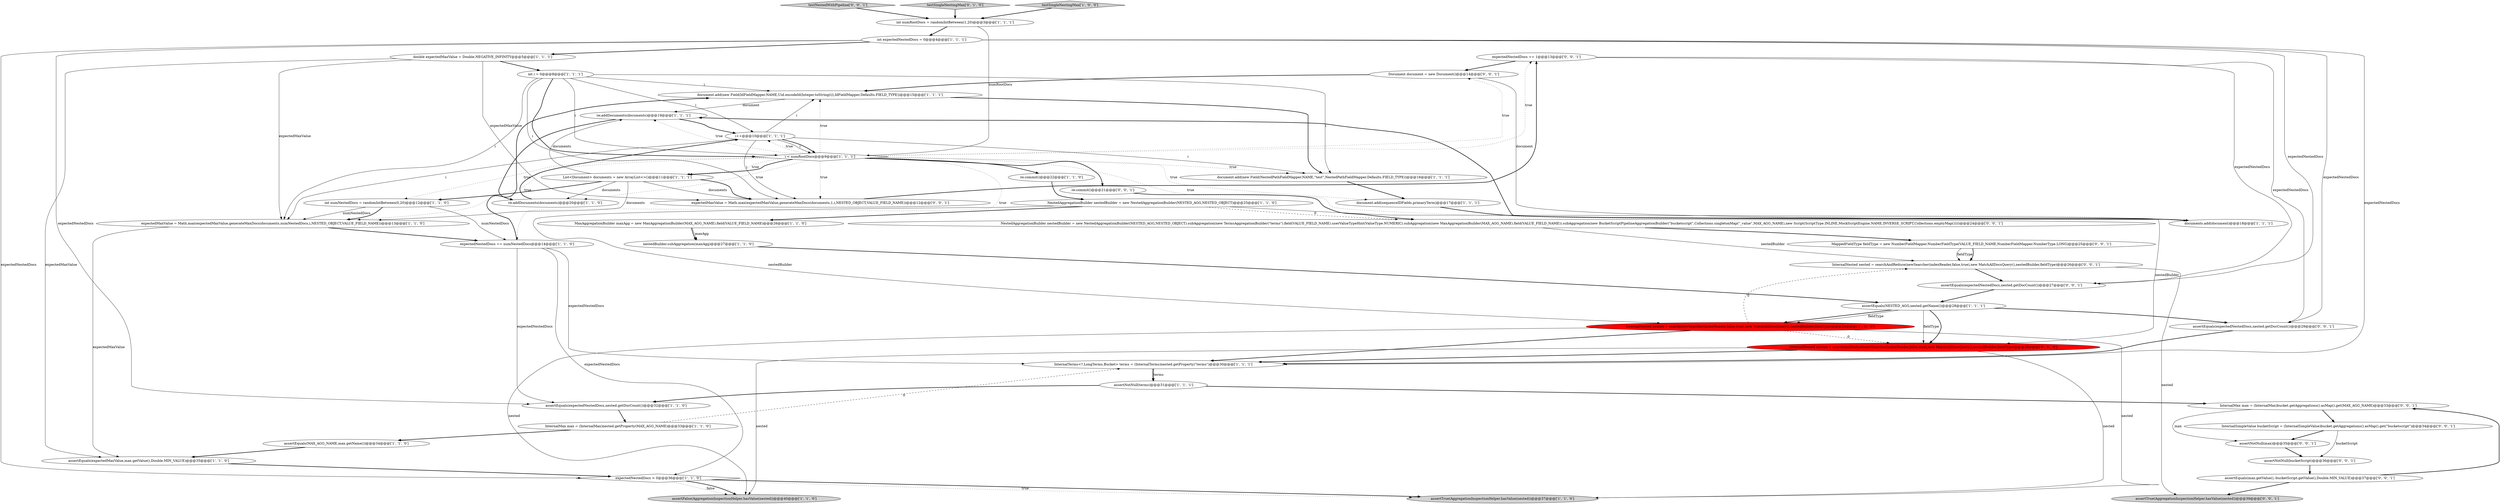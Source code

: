 digraph {
49 [style = filled, label = "MappedFieldType fieldType = new NumberFieldMapper.NumberFieldType(VALUE_FIELD_NAME,NumberFieldMapper.NumberType.LONG)@@@25@@@['0', '0', '1']", fillcolor = white, shape = ellipse image = "AAA0AAABBB3BBB"];
27 [style = filled, label = "nestedBuilder.subAggregation(maxAgg)@@@27@@@['1', '1', '0']", fillcolor = white, shape = ellipse image = "AAA0AAABBB1BBB"];
25 [style = filled, label = "expectedNestedDocs > 0@@@36@@@['1', '1', '0']", fillcolor = white, shape = diamond image = "AAA0AAABBB1BBB"];
30 [style = filled, label = "double expectedMaxValue = Double.NEGATIVE_INFINITY@@@5@@@['1', '1', '1']", fillcolor = white, shape = ellipse image = "AAA0AAABBB1BBB"];
46 [style = filled, label = "InternalSimpleValue bucketScript = (InternalSimpleValue)bucket.getAggregations().asMap().get(\"bucketscript\")@@@34@@@['0', '0', '1']", fillcolor = white, shape = ellipse image = "AAA0AAABBB3BBB"];
15 [style = filled, label = "int numNestedDocs = randomIntBetween(0,20)@@@12@@@['1', '1', '0']", fillcolor = white, shape = ellipse image = "AAA0AAABBB1BBB"];
4 [style = filled, label = "int numRootDocs = randomIntBetween(1,20)@@@3@@@['1', '1', '1']", fillcolor = white, shape = ellipse image = "AAA0AAABBB1BBB"];
11 [style = filled, label = "iw.addDocuments(documents)@@@19@@@['1', '1', '1']", fillcolor = white, shape = ellipse image = "AAA0AAABBB1BBB"];
34 [style = filled, label = "assertEquals(expectedNestedDocs,nested.getDocCount())@@@29@@@['0', '0', '1']", fillcolor = white, shape = ellipse image = "AAA0AAABBB3BBB"];
5 [style = filled, label = "int i = 0@@@8@@@['1', '1', '1']", fillcolor = white, shape = ellipse image = "AAA0AAABBB1BBB"];
42 [style = filled, label = "assertNotNull(bucketScript)@@@36@@@['0', '0', '1']", fillcolor = white, shape = ellipse image = "AAA0AAABBB3BBB"];
47 [style = filled, label = "InternalNested nested = searchAndReduce(newSearcher(indexReader,false,true),new MatchAllDocsQuery(),nestedBuilder,fieldType)@@@26@@@['0', '0', '1']", fillcolor = white, shape = ellipse image = "AAA0AAABBB3BBB"];
8 [style = filled, label = "document.add(sequenceIDFields.primaryTerm)@@@17@@@['1', '1', '1']", fillcolor = white, shape = ellipse image = "AAA0AAABBB1BBB"];
39 [style = filled, label = "expectedNestedDocs += 1@@@13@@@['0', '0', '1']", fillcolor = white, shape = ellipse image = "AAA0AAABBB3BBB"];
44 [style = filled, label = "iw.commit()@@@21@@@['0', '0', '1']", fillcolor = white, shape = ellipse image = "AAA0AAABBB3BBB"];
16 [style = filled, label = "iw.commit()@@@22@@@['1', '1', '0']", fillcolor = white, shape = ellipse image = "AAA0AAABBB1BBB"];
6 [style = filled, label = "expectedMaxValue = Math.max(expectedMaxValue,generateMaxDocs(documents,numNestedDocs,i,NESTED_OBJECT,VALUE_FIELD_NAME))@@@13@@@['1', '1', '0']", fillcolor = white, shape = ellipse image = "AAA0AAABBB1BBB"];
31 [style = filled, label = "int expectedNestedDocs = 0@@@4@@@['1', '1', '1']", fillcolor = white, shape = ellipse image = "AAA0AAABBB1BBB"];
14 [style = filled, label = "assertEquals(MAX_AGG_NAME,max.getName())@@@34@@@['1', '1', '0']", fillcolor = white, shape = ellipse image = "AAA0AAABBB1BBB"];
0 [style = filled, label = "i < numRootDocs@@@9@@@['1', '1', '1']", fillcolor = white, shape = diamond image = "AAA0AAABBB1BBB"];
17 [style = filled, label = "InternalTerms<?,LongTerms.Bucket> terms = (InternalTerms)nested.getProperty(\"terms\")@@@30@@@['1', '1', '1']", fillcolor = white, shape = ellipse image = "AAA0AAABBB1BBB"];
23 [style = filled, label = "i++@@@10@@@['1', '1', '1']", fillcolor = white, shape = ellipse image = "AAA0AAABBB1BBB"];
7 [style = filled, label = "document.add(new Field(IdFieldMapper.NAME,Uid.encodeId(Integer.toString(i)),IdFieldMapper.Defaults.FIELD_TYPE))@@@15@@@['1', '1', '1']", fillcolor = white, shape = ellipse image = "AAA0AAABBB1BBB"];
48 [style = filled, label = "assertNotNull(max)@@@35@@@['0', '0', '1']", fillcolor = white, shape = ellipse image = "AAA0AAABBB3BBB"];
13 [style = filled, label = "assertNotNull(terms)@@@31@@@['1', '1', '1']", fillcolor = white, shape = ellipse image = "AAA0AAABBB1BBB"];
1 [style = filled, label = "InternalMax max = (InternalMax)nested.getProperty(MAX_AGG_NAME)@@@33@@@['1', '1', '0']", fillcolor = white, shape = ellipse image = "AAA0AAABBB1BBB"];
32 [style = filled, label = "InternalNested nested = searchAndReduce(newSearcher(indexReader,false,true),new MatchAllDocsQuery(),nestedBuilder,fieldType)@@@29@@@['0', '1', '0']", fillcolor = red, shape = ellipse image = "AAA1AAABBB2BBB"];
2 [style = filled, label = "NestedAggregationBuilder nestedBuilder = new NestedAggregationBuilder(NESTED_AGG,NESTED_OBJECT)@@@25@@@['1', '1', '0']", fillcolor = white, shape = ellipse image = "AAA0AAABBB1BBB"];
10 [style = filled, label = "expectedNestedDocs += numNestedDocs@@@14@@@['1', '1', '0']", fillcolor = white, shape = ellipse image = "AAA0AAABBB1BBB"];
21 [style = filled, label = "assertEquals(expectedNestedDocs,nested.getDocCount())@@@32@@@['1', '1', '0']", fillcolor = white, shape = ellipse image = "AAA0AAABBB1BBB"];
9 [style = filled, label = "assertTrue(AggregationInspectionHelper.hasValue(nested))@@@37@@@['1', '1', '0']", fillcolor = lightgray, shape = ellipse image = "AAA0AAABBB1BBB"];
41 [style = filled, label = "NestedAggregationBuilder nestedBuilder = new NestedAggregationBuilder(NESTED_AGG,NESTED_OBJECT).subAggregation(new TermsAggregationBuilder(\"terms\").field(VALUE_FIELD_NAME).userValueTypeHint(ValueType.NUMERIC).subAggregation(new MaxAggregationBuilder(MAX_AGG_NAME).field(VALUE_FIELD_NAME)).subAggregation(new BucketScriptPipelineAggregationBuilder(\"bucketscript\",Collections.singletonMap(\"_value\",MAX_AGG_NAME),new Script(ScriptType.INLINE,MockScriptEngine.NAME,INVERSE_SCRIPT,Collections.emptyMap()))))@@@24@@@['0', '0', '1']", fillcolor = white, shape = ellipse image = "AAA0AAABBB3BBB"];
37 [style = filled, label = "Document document = new Document()@@@14@@@['0', '0', '1']", fillcolor = white, shape = ellipse image = "AAA0AAABBB3BBB"];
20 [style = filled, label = "assertEquals(NESTED_AGG,nested.getName())@@@28@@@['1', '1', '1']", fillcolor = white, shape = ellipse image = "AAA0AAABBB1BBB"];
26 [style = filled, label = "List<Document> documents = new ArrayList<>()@@@11@@@['1', '1', '1']", fillcolor = white, shape = ellipse image = "AAA0AAABBB1BBB"];
36 [style = filled, label = "InternalMax max = (InternalMax)bucket.getAggregations().asMap().get(MAX_AGG_NAME)@@@33@@@['0', '0', '1']", fillcolor = white, shape = ellipse image = "AAA0AAABBB3BBB"];
40 [style = filled, label = "expectedMaxValue = Math.max(expectedMaxValue,generateMaxDocs(documents,1,i,NESTED_OBJECT,VALUE_FIELD_NAME))@@@12@@@['0', '0', '1']", fillcolor = white, shape = ellipse image = "AAA0AAABBB3BBB"];
38 [style = filled, label = "testNestedWithPipeline['0', '0', '1']", fillcolor = lightgray, shape = diamond image = "AAA0AAABBB3BBB"];
28 [style = filled, label = "documents.add(document)@@@18@@@['1', '1', '1']", fillcolor = white, shape = ellipse image = "AAA0AAABBB1BBB"];
43 [style = filled, label = "assertEquals(max.getValue(),-bucketScript.getValue(),Double.MIN_VALUE)@@@37@@@['0', '0', '1']", fillcolor = white, shape = ellipse image = "AAA0AAABBB3BBB"];
22 [style = filled, label = "assertEquals(expectedMaxValue,max.getValue(),Double.MIN_VALUE)@@@35@@@['1', '1', '0']", fillcolor = white, shape = ellipse image = "AAA0AAABBB1BBB"];
35 [style = filled, label = "assertTrue(AggregationInspectionHelper.hasValue(nested))@@@39@@@['0', '0', '1']", fillcolor = lightgray, shape = ellipse image = "AAA0AAABBB3BBB"];
33 [style = filled, label = "testSingleNestingMax['0', '1', '0']", fillcolor = lightgray, shape = diamond image = "AAA0AAABBB2BBB"];
3 [style = filled, label = "testSingleNestingMax['1', '0', '0']", fillcolor = lightgray, shape = diamond image = "AAA0AAABBB1BBB"];
45 [style = filled, label = "assertEquals(expectedNestedDocs,nested.getDocCount())@@@27@@@['0', '0', '1']", fillcolor = white, shape = ellipse image = "AAA0AAABBB3BBB"];
19 [style = filled, label = "document.add(new Field(NestedPathFieldMapper.NAME,\"test\",NestedPathFieldMapper.Defaults.FIELD_TYPE))@@@16@@@['1', '1', '1']", fillcolor = white, shape = ellipse image = "AAA0AAABBB1BBB"];
18 [style = filled, label = "InternalNested nested = search(newSearcher(indexReader,false,true),new MatchAllDocsQuery(),nestedBuilder,fieldType)@@@29@@@['1', '0', '0']", fillcolor = red, shape = ellipse image = "AAA1AAABBB1BBB"];
29 [style = filled, label = "iw.addDocuments(documents)@@@20@@@['1', '1', '0']", fillcolor = white, shape = ellipse image = "AAA0AAABBB1BBB"];
12 [style = filled, label = "assertFalse(AggregationInspectionHelper.hasValue(nested))@@@40@@@['1', '1', '0']", fillcolor = lightgray, shape = ellipse image = "AAA0AAABBB1BBB"];
24 [style = filled, label = "MaxAggregationBuilder maxAgg = new MaxAggregationBuilder(MAX_AGG_NAME).field(VALUE_FIELD_NAME)@@@26@@@['1', '1', '0']", fillcolor = white, shape = ellipse image = "AAA0AAABBB1BBB"];
31->25 [style = solid, label="expectedNestedDocs"];
37->28 [style = solid, label="document"];
23->6 [style = solid, label="i"];
18->12 [style = solid, label="nested"];
0->19 [style = dotted, label="true"];
26->6 [style = solid, label="documents"];
38->4 [style = bold, label=""];
11->29 [style = bold, label=""];
10->25 [style = solid, label="expectedNestedDocs"];
26->40 [style = bold, label=""];
0->6 [style = dotted, label="true"];
46->48 [style = bold, label=""];
3->4 [style = bold, label=""];
31->21 [style = solid, label="expectedNestedDocs"];
46->42 [style = solid, label="bucketScript"];
5->0 [style = bold, label=""];
43->35 [style = bold, label=""];
34->17 [style = bold, label=""];
21->1 [style = bold, label=""];
13->36 [style = bold, label=""];
26->15 [style = bold, label=""];
31->30 [style = bold, label=""];
32->9 [style = solid, label="nested"];
5->19 [style = solid, label="i"];
7->11 [style = solid, label="document"];
2->41 [style = dashed, label="0"];
10->21 [style = solid, label="expectedNestedDocs"];
17->13 [style = solid, label="terms"];
2->24 [style = bold, label=""];
39->45 [style = solid, label="expectedNestedDocs"];
0->11 [style = dotted, label="true"];
24->27 [style = bold, label=""];
0->7 [style = dotted, label="true"];
18->32 [style = dashed, label="0"];
49->47 [style = solid, label="fieldType"];
8->28 [style = bold, label=""];
22->25 [style = bold, label=""];
4->0 [style = solid, label="numRootDocs"];
0->10 [style = dotted, label="true"];
20->34 [style = bold, label=""];
14->22 [style = bold, label=""];
2->32 [style = solid, label="nestedBuilder"];
41->49 [style = bold, label=""];
29->23 [style = bold, label=""];
39->34 [style = solid, label="expectedNestedDocs"];
26->40 [style = solid, label="documents"];
10->7 [style = bold, label=""];
0->8 [style = dotted, label="true"];
20->18 [style = bold, label=""];
36->46 [style = bold, label=""];
0->39 [style = dotted, label="true"];
47->35 [style = solid, label="nested"];
0->37 [style = dotted, label="true"];
44->41 [style = bold, label=""];
0->44 [style = bold, label=""];
2->18 [style = solid, label="nestedBuilder"];
0->26 [style = dotted, label="true"];
27->20 [style = bold, label=""];
32->17 [style = bold, label=""];
26->29 [style = solid, label="documents"];
18->9 [style = solid, label="nested"];
39->37 [style = bold, label=""];
5->23 [style = solid, label="i"];
31->34 [style = solid, label="expectedNestedDocs"];
0->16 [style = bold, label=""];
36->48 [style = solid, label="max"];
20->18 [style = solid, label="fieldType"];
15->10 [style = solid, label="numNestedDocs"];
25->9 [style = bold, label=""];
33->4 [style = bold, label=""];
43->36 [style = bold, label=""];
26->11 [style = solid, label="documents"];
6->22 [style = solid, label="expectedMaxValue"];
5->7 [style = solid, label="i"];
25->12 [style = dotted, label="false"];
45->20 [style = bold, label=""];
23->19 [style = solid, label="i"];
5->40 [style = solid, label="i"];
23->0 [style = bold, label=""];
10->17 [style = solid, label="expectedNestedDocs"];
37->7 [style = bold, label=""];
15->6 [style = solid, label="numNestedDocs"];
4->31 [style = bold, label=""];
20->32 [style = solid, label="fieldType"];
40->39 [style = bold, label=""];
30->5 [style = bold, label=""];
6->10 [style = bold, label=""];
30->40 [style = solid, label="expectedMaxValue"];
17->13 [style = bold, label=""];
47->45 [style = bold, label=""];
0->23 [style = dotted, label="true"];
7->19 [style = bold, label=""];
24->27 [style = solid, label="maxAgg"];
30->22 [style = solid, label="expectedMaxValue"];
0->40 [style = dotted, label="true"];
0->28 [style = dotted, label="true"];
18->47 [style = dashed, label="0"];
42->43 [style = bold, label=""];
0->26 [style = bold, label=""];
41->47 [style = solid, label="nestedBuilder"];
23->0 [style = solid, label="i"];
0->15 [style = dotted, label="true"];
28->11 [style = bold, label=""];
18->17 [style = bold, label=""];
20->32 [style = bold, label=""];
15->6 [style = bold, label=""];
31->17 [style = solid, label="expectedNestedDocs"];
16->2 [style = bold, label=""];
48->42 [style = bold, label=""];
19->8 [style = bold, label=""];
49->47 [style = bold, label=""];
0->29 [style = dotted, label="true"];
1->17 [style = dashed, label="0"];
25->9 [style = dotted, label="true"];
25->12 [style = bold, label=""];
23->40 [style = solid, label="i"];
5->0 [style = solid, label="i"];
32->12 [style = solid, label="nested"];
30->6 [style = solid, label="expectedMaxValue"];
23->7 [style = solid, label="i"];
1->14 [style = bold, label=""];
13->21 [style = bold, label=""];
31->45 [style = solid, label="expectedNestedDocs"];
11->23 [style = bold, label=""];
5->6 [style = solid, label="i"];
}
